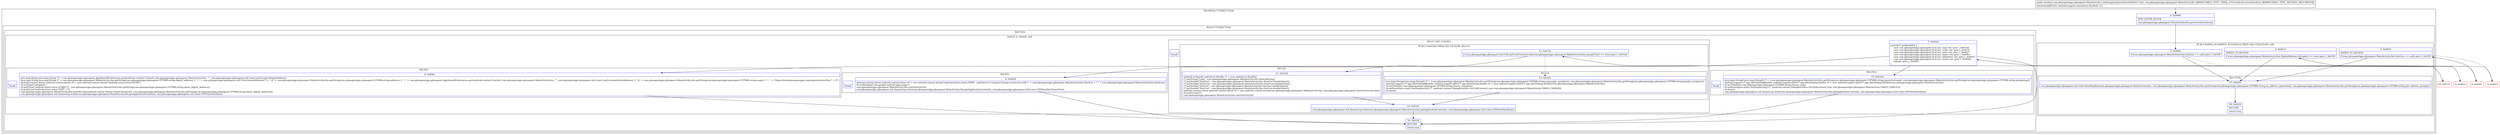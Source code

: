 digraph "CFG forcom.ghanapostgps.ghanapost.MainActivity.1.onNavigationItemSelected(Landroid\/view\/MenuItem;)Z" {
subgraph cluster_Region_1622054798 {
label = "R(2:0|(2:(2:17|18)|(2:7|16)))";
node [shape=record,color=blue];
Node_0 [shape=record,label="{0\:\ 0x0000|MTH_ENTER_BLOCK\l|com.ghanapostgps.ghanapost.MainActivity.this.getCurrentLocation()\l}"];
subgraph cluster_Region_153744632 {
label = "R(2:(2:17|18)|(2:7|16))";
node [shape=record,color=blue];
subgraph cluster_IfRegion_544871425 {
label = "IF [B:1:0x000a, B:3:0x0010, B:5:0x001a] THEN: R(2:17|18) ELSE: null";
node [shape=record,color=blue];
Node_1 [shape=record,label="{1\:\ 0x000a|if (com.ghanapostgps.ghanapost.MainActivity.this.DestLat == null) goto L_0x01f9\l}"];
Node_3 [shape=record,label="{3\:\ 0x0010|ADDED_TO_REGION\l|if (com.ghanapostgps.ghanapost.MainActivity.this.DestLon == null) goto L_0x01f9\l}"];
Node_5 [shape=record,label="{5\:\ 0x001a|ADDED_TO_REGION\l|if (com.ghanapostgps.ghanapost.MainActivity.this.DigitalAddress.isEmpty() == true) goto L_0x01f9\l}"];
subgraph cluster_Region_95054717 {
label = "R(2:17|18)";
node [shape=record,color=blue];
Node_17 [shape=record,label="{17\:\ 0x01f9|com.ghanapostgps.ghanapost.util.Utils.ShowMsgBox(com.ghanapostgps.ghanapost.MainActivity.this, com.ghanapostgps.ghanapost.MainActivity.this.getString(com.ghanapostgps.ghanapost.C0708R.string.no_address_generated), com.ghanapostgps.ghanapost.MainActivity.this.getString(com.ghanapostgps.ghanapost.C0708R.string.get_address_prompt))\l}"];
Node_18 [shape=record,label="{18\:\ 0x0210|RETURN\l|return true\l}"];
}
}
subgraph cluster_Region_288136865 {
label = "R(2:7|16)";
node [shape=record,color=blue];
subgraph cluster_SwitchRegion_1466185288 {
label = "Switch: 4, default: null";
node [shape=record,color=blue];
Node_7 [shape=record,label="{7\:\ 0x0024|switch(r7.getItemId()) \{\l    case com.ghanapostgps.ghanapost.R.id.nav_map :int: goto L_0x01bd;\l    case com.ghanapostgps.ghanapost.R.id.nav_route :int: goto L_0x011f;\l    case com.ghanapostgps.ghanapost.R.id.nav_send :int: goto L_0x0027;\l    case com.ghanapostgps.ghanapost.R.id.nav_share :int: goto L_0x006c;\l    case com.ghanapostgps.ghanapost.R.id.nav_slideshow :int: goto L_0x0027;\l    case com.ghanapostgps.ghanapost.R.id.nav_street :int: goto L_0x0029;\l    default: goto L_0x0027;\l\}\l}"];
subgraph cluster_Region_1046312132 {
label = "R(2:15|1)";
node [shape=record,color=blue];
Node_15 [shape=record,label="{15\:\ 0x01bd|java.lang.String[] java.lang.String[] r7 = \{com.ghanapostgps.ghanapost.MainActivity.this.getString(com.ghanapostgps.ghanapost.C0708R.string.openstreetmap), com.ghanapostgps.ghanapost.MainActivity.this.getString(com.ghanapostgps.ghanapost.C0708R.string.googlemap)\}\landroid.support.v7.app.AlertDialog$Builder android.support.p003v7.app.AlertDialog.Builder r0 = new android.support.p003v7.app.AlertDialog.Builder(com.ghanapostgps.ghanapost.MainActivity.this)\lr0.setTitle((int) com.ghanapostgps.ghanapost.C0708R.string.choose_map)\lr0.setItems((java.lang.CharSequence[]) r7, (android.content.DialogInterface.OnClickListener) new com.ghanapostgps.ghanapost.MainActivity.C06821.C06831())\lr0.show()\lcom.ghanapostgps.ghanapost.util.AsaaseLog.write(com.ghanapostgps.ghanapost.MainActivity.this.getApplicationContext(), com.ghanapostgps.ghanapost.util.Const.GPSViewNavMaps)\l}"];
Node_InsnContainer_667876025 [shape=record,label="{|break\l}"];
}
subgraph cluster_Region_1902742718 {
label = "R(3:(1:12)(1:13)|14|1)";
node [shape=record,color=blue];
subgraph cluster_IfRegion_71683492 {
label = "IF [B:11:0x012b] THEN: R(1:12) ELSE: R(1:13)";
node [shape=record,color=blue];
Node_11 [shape=record,label="{11\:\ 0x012b|if (com.ghanapostgps.ghanapost.util.Utils.getUserCountryCode(com.ghanapostgps.ghanapost.MainActivity.this).equals(\"eq\") == true) goto L_0x012d\l}"];
subgraph cluster_Region_527472563 {
label = "R(1:12)";
node [shape=record,color=blue];
Node_12 [shape=record,label="{12\:\ 0x012d|android.os.Bundle android.os.Bundle r7 = new android.os.Bundle()\lr7.putString(\"Lang\", com.ghanapostgps.ghanapost.MainActivity.this.SelectedLang)\lr7.putDouble(\"StartLat\", com.ghanapostgps.ghanapost.MainActivity.this.StartLat.doubleValue())\lr7.putDouble(\"StartLon\", com.ghanapostgps.ghanapost.MainActivity.this.StartLon.doubleValue())\lr7.putDouble(\"DestLat\", com.ghanapostgps.ghanapost.MainActivity.this.DestLat.doubleValue())\lr7.putDouble(\"DestLon\", com.ghanapostgps.ghanapost.MainActivity.this.DestLon.doubleValue())\landroid.content.Intent android.content.Intent r0 = new android.content.Intent(com.ghanapostgps.ghanapost.MainActivity.this, com.ghanapostgps.ghanapost.NavitorActivity.class)\lr0.putExtras(r7)\lcom.ghanapostgps.ghanapost.MainActivity.this.startActivity(r0)\l}"];
}
subgraph cluster_Region_2020691656 {
label = "R(1:13)";
node [shape=record,color=blue];
Node_13 [shape=record,label="{13\:\ 0x0181|java.lang.String[] java.lang.String[] r7 = \{com.ghanapostgps.ghanapost.MainActivity.this.getString(com.ghanapostgps.ghanapost.C0708R.string.asaasegps_navigator), com.ghanapostgps.ghanapost.MainActivity.this.getString(com.ghanapostgps.ghanapost.C0708R.string.google_navigator)\}\landroid.support.v7.app.AlertDialog$Builder android.support.p003v7.app.AlertDialog.Builder r0 = new android.support.p003v7.app.AlertDialog.Builder(com.ghanapostgps.ghanapost.MainActivity.this)\lr0.setTitle((int) com.ghanapostgps.ghanapost.C0708R.string.choose_navigator)\lr0.setItems((java.lang.CharSequence[]) r7, (android.content.DialogInterface.OnClickListener) new com.ghanapostgps.ghanapost.MainActivity.C06821.C06842())\lr0.show()\l}"];
}
}
Node_14 [shape=record,label="{14\:\ 0x01b1|com.ghanapostgps.ghanapost.util.AsaaseLog.write(com.ghanapostgps.ghanapost.MainActivity.this.getApplicationContext(), com.ghanapostgps.ghanapost.util.Const.GPSViewNavRoute)\l}"];
Node_InsnContainer_1927642386 [shape=record,label="{|break\l}"];
}
subgraph cluster_Region_913784283 {
label = "R(2:9|1)";
node [shape=record,color=blue];
Node_9 [shape=record,label="{9\:\ 0x006c|java.lang.String java.lang.String r7 = com.ghanapostgps.ghanapost.AppSharedPreferences.get((android.content.Context) com.ghanapostgps.ghanapost.MainActivity.this, \"\", com.ghanapostgps.ghanapost.util.Const.LastLocationDigitalAddress)\ljava.lang.String java.lang.String r7 = com.ghanapostgps.ghanapost.MainActivity.this.getString(com.ghanapostgps.ghanapost.C0708R.string.digital_address) + \": \" + com.ghanapostgps.ghanapost.util.Utils.formatAddress(r7) + \";n\" + com.ghanapostgps.ghanapost.MainActivity.this.getString(com.ghanapostgps.ghanapost.C0708R.string.address) + \": \" + com.ghanapostgps.ghanapost.AppSharedPreferences.get((android.content.Context) com.ghanapostgps.ghanapost.MainActivity.this, \"\", com.ghanapostgps.ghanapost.util.Const.LastLocationStreetAddress) + \";n\" + com.ghanapostgps.ghanapost.MainActivity.this.getString(com.ghanapostgps.ghanapost.C0708R.string.maps) + \": \" + (\"https:\/\/www.ghanapostgps.com\/mapview.html?da=\" + r7)\landroid.content.Intent android.content.Intent r0 = new android.content.Intent(\"android.intent.action.SEND\")\lr0.setType(\"text\/plain\")\lr0.putExtra(\"android.intent.extra.SUBJECT\", com.ghanapostgps.ghanapost.MainActivity.this.getString(com.ghanapostgps.ghanapost.C0708R.string.share_digital_Address))\lr0.putExtra(\"android.intent.extra.TEXT\", r7)\lcom.ghanapostgps.ghanapost.MainActivity.this.startActivity(android.content.Intent.createChooser(r0, com.ghanapostgps.ghanapost.MainActivity.this.getString(com.ghanapostgps.ghanapost.C0708R.string.share_digital_Address)))\lcom.ghanapostgps.ghanapost.util.AsaaseLog.write(com.ghanapostgps.ghanapost.MainActivity.this.getApplicationContext(), com.ghanapostgps.ghanapost.util.Const.GPSViewNavShare)\l}"];
Node_InsnContainer_581847749 [shape=record,label="{|break\l}"];
}
subgraph cluster_Region_1666815109 {
label = "R(2:8|1)";
node [shape=record,color=blue];
Node_8 [shape=record,label="{8\:\ 0x0029|android.content.Intent android.content.Intent r0 = new android.content.Intent(\"android.intent.action.VIEW\", android.net.Uri.parse(\"google.streetview:cbll=\" + com.ghanapostgps.ghanapost.MainActivity.this.DestLat + \",\" + com.ghanapostgps.ghanapost.MainActivity.this.DestLon))\lr0.setPackage(\"com.google.android.apps.maps\")\lcom.ghanapostgps.ghanapost.MainActivity.this.startActivity(r0)\lcom.ghanapostgps.ghanapost.util.AsaaseLog.write(com.ghanapostgps.ghanapost.MainActivity.this.getApplicationContext(), com.ghanapostgps.ghanapost.util.Const.GPSViewNavStreetView)\l}"];
Node_InsnContainer_530525778 [shape=record,label="{|break\l}"];
}
}
Node_16 [shape=record,label="{16\:\ 0x01f8|RETURN\l|return true\l}"];
}
}
}
Node_2 [shape=record,color=red,label="{2\:\ 0x000c}"];
Node_4 [shape=record,color=red,label="{4\:\ 0x0012}"];
Node_6 [shape=record,color=red,label="{6\:\ 0x001e}"];
Node_10 [shape=record,color=red,label="{10\:\ 0x011f}"];
MethodNode[shape=record,label="{public boolean com.ghanapostgps.ghanapost.MainActivity.1.onNavigationItemSelected((r6v0 'this' com.ghanapostgps.ghanapost.MainActivity$1 A[IMMUTABLE_TYPE, THIS]), (r7v0 android.view.MenuItem A[IMMUTABLE_TYPE, METHOD_ARGUMENT]))  | Annotation[BUILD, android.support.annotation.NonNull, \{\}]\l}"];
MethodNode -> Node_0;
Node_0 -> Node_1;
Node_1 -> Node_2[style=dashed];
Node_1 -> Node_17;
Node_3 -> Node_4[style=dashed];
Node_3 -> Node_17;
Node_5 -> Node_6[style=dashed];
Node_5 -> Node_17;
Node_17 -> Node_18;
Node_7 -> Node_8;
Node_7 -> Node_9;
Node_7 -> Node_10;
Node_7 -> Node_15;
Node_7 -> Node_16;
Node_15 -> Node_16;
Node_11 -> Node_12;
Node_11 -> Node_13[style=dashed];
Node_12 -> Node_14;
Node_13 -> Node_14;
Node_14 -> Node_16;
Node_9 -> Node_16;
Node_8 -> Node_16;
Node_2 -> Node_3;
Node_4 -> Node_5;
Node_6 -> Node_7;
Node_10 -> Node_11;
}

